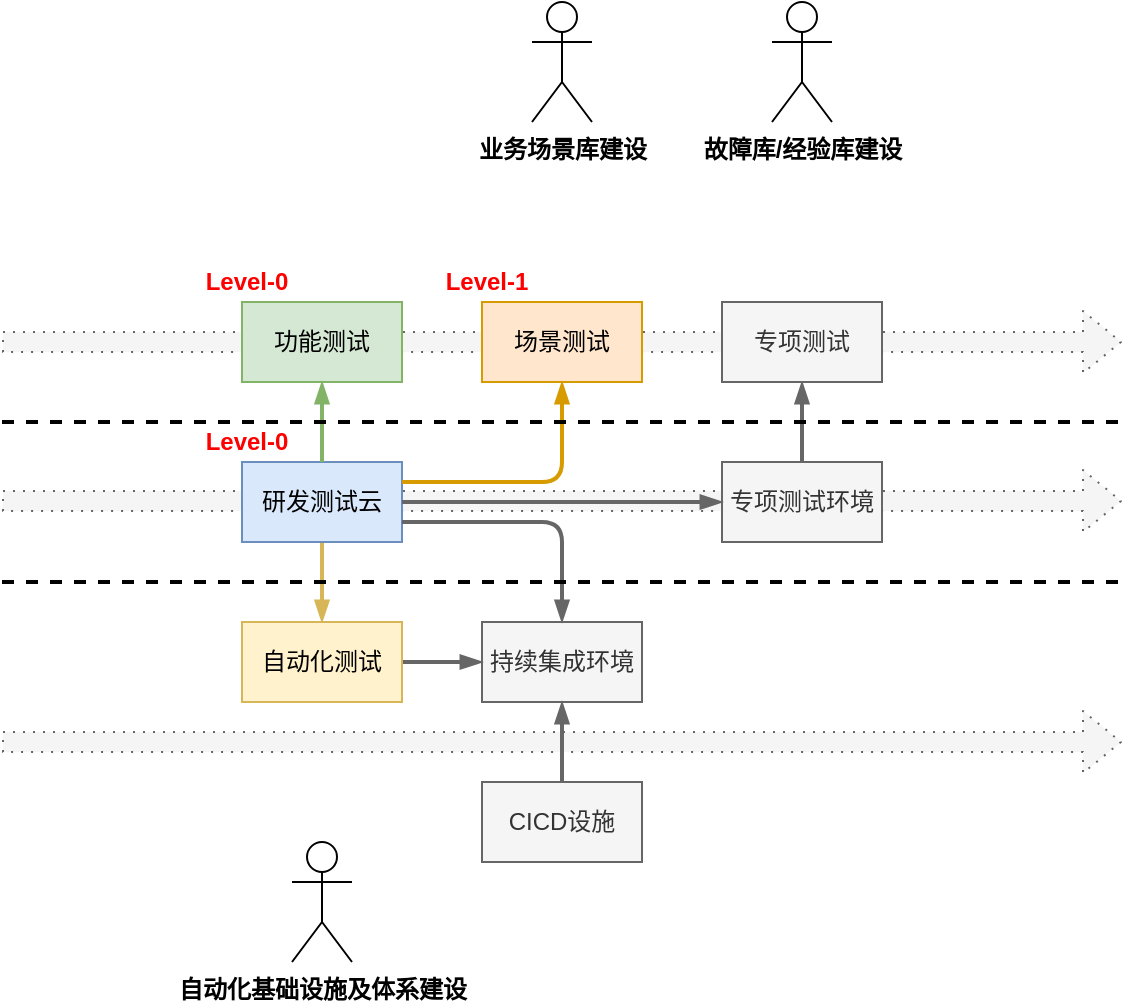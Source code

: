 <mxfile version="13.6.4" type="github"><diagram id="dmky0jSGNwLsJRqPpLDN" name="Page-1"><mxGraphModel dx="1292" dy="697" grid="1" gridSize="10" guides="1" tooltips="1" connect="1" arrows="1" fold="1" page="1" pageScale="1" pageWidth="827" pageHeight="1169" math="0" shadow="0"><root><mxCell id="0"/><mxCell id="1" parent="0"/><mxCell id="z0T9Hd9yDsxPu9KDGgF8-29" value="" style="shape=flexArrow;endArrow=classic;html=1;strokeWidth=1;dashed=1;dashPattern=1 4;fillColor=#f5f5f5;strokeColor=#666666;" edge="1" parent="1"><mxGeometry width="50" height="50" relative="1" as="geometry"><mxPoint x="80" y="540" as="sourcePoint"/><mxPoint x="640" y="540" as="targetPoint"/></mxGeometry></mxCell><mxCell id="z0T9Hd9yDsxPu9KDGgF8-28" value="" style="shape=flexArrow;endArrow=classic;html=1;strokeWidth=1;dashed=1;dashPattern=1 4;fillColor=#f5f5f5;strokeColor=#666666;" edge="1" parent="1"><mxGeometry width="50" height="50" relative="1" as="geometry"><mxPoint x="80" y="419.5" as="sourcePoint"/><mxPoint x="640" y="419.5" as="targetPoint"/></mxGeometry></mxCell><mxCell id="z0T9Hd9yDsxPu9KDGgF8-27" value="" style="shape=flexArrow;endArrow=classic;html=1;strokeWidth=1;dashed=1;dashPattern=1 4;fillColor=#f5f5f5;strokeColor=#666666;" edge="1" parent="1"><mxGeometry width="50" height="50" relative="1" as="geometry"><mxPoint x="80" y="340" as="sourcePoint"/><mxPoint x="640" y="340" as="targetPoint"/></mxGeometry></mxCell><mxCell id="z0T9Hd9yDsxPu9KDGgF8-1" value="功能测试" style="rounded=0;whiteSpace=wrap;html=1;fillColor=#d5e8d4;strokeColor=#82b366;" vertex="1" parent="1"><mxGeometry x="200" y="320" width="80" height="40" as="geometry"/></mxCell><mxCell id="z0T9Hd9yDsxPu9KDGgF8-2" value="场景测试" style="rounded=0;whiteSpace=wrap;html=1;fillColor=#ffe6cc;strokeColor=#d79b00;" vertex="1" parent="1"><mxGeometry x="320" y="320" width="80" height="40" as="geometry"/></mxCell><mxCell id="z0T9Hd9yDsxPu9KDGgF8-22" value="" style="edgeStyle=orthogonalEdgeStyle;rounded=0;orthogonalLoop=1;jettySize=auto;html=1;endArrow=blockThin;endFill=1;strokeWidth=2;fillColor=#fff2cc;strokeColor=#d6b656;" edge="1" parent="1" source="z0T9Hd9yDsxPu9KDGgF8-3" target="z0T9Hd9yDsxPu9KDGgF8-13"><mxGeometry relative="1" as="geometry"/></mxCell><mxCell id="z0T9Hd9yDsxPu9KDGgF8-3" value="研发测试云" style="rounded=0;whiteSpace=wrap;html=1;fillColor=#dae8fc;strokeColor=#6c8ebf;" vertex="1" parent="1"><mxGeometry x="200" y="400" width="80" height="40" as="geometry"/></mxCell><mxCell id="z0T9Hd9yDsxPu9KDGgF8-20" value="" style="edgeStyle=orthogonalEdgeStyle;rounded=0;orthogonalLoop=1;jettySize=auto;html=1;endArrow=blockThin;endFill=1;strokeWidth=2;fillColor=#f5f5f5;strokeColor=#666666;" edge="1" parent="1" source="z0T9Hd9yDsxPu9KDGgF8-4" target="z0T9Hd9yDsxPu9KDGgF8-5"><mxGeometry relative="1" as="geometry"/></mxCell><mxCell id="z0T9Hd9yDsxPu9KDGgF8-4" value="专项测试环境" style="rounded=0;whiteSpace=wrap;html=1;fillColor=#f5f5f5;strokeColor=#666666;fontColor=#333333;" vertex="1" parent="1"><mxGeometry x="440" y="400" width="80" height="40" as="geometry"/></mxCell><mxCell id="z0T9Hd9yDsxPu9KDGgF8-5" value="专项测试" style="rounded=0;whiteSpace=wrap;html=1;fillColor=#f5f5f5;strokeColor=#666666;fontColor=#333333;" vertex="1" parent="1"><mxGeometry x="440" y="320" width="80" height="40" as="geometry"/></mxCell><mxCell id="z0T9Hd9yDsxPu9KDGgF8-6" value="" style="edgeStyle=elbowEdgeStyle;elbow=horizontal;endArrow=blockThin;html=1;exitX=0.5;exitY=0;exitDx=0;exitDy=0;entryX=0.5;entryY=1;entryDx=0;entryDy=0;strokeWidth=2;endFill=1;fillColor=#d5e8d4;strokeColor=#82b366;" edge="1" parent="1" source="z0T9Hd9yDsxPu9KDGgF8-3" target="z0T9Hd9yDsxPu9KDGgF8-1"><mxGeometry width="50" height="50" relative="1" as="geometry"><mxPoint x="270" y="620" as="sourcePoint"/><mxPoint x="320" y="570" as="targetPoint"/></mxGeometry></mxCell><mxCell id="z0T9Hd9yDsxPu9KDGgF8-7" value="" style="edgeStyle=elbowEdgeStyle;elbow=horizontal;endArrow=blockThin;html=1;exitX=1;exitY=0.25;exitDx=0;exitDy=0;entryX=0.5;entryY=1;entryDx=0;entryDy=0;strokeWidth=2;endFill=1;fillColor=#ffe6cc;strokeColor=#d79b00;" edge="1" parent="1" source="z0T9Hd9yDsxPu9KDGgF8-3" target="z0T9Hd9yDsxPu9KDGgF8-2"><mxGeometry width="50" height="50" relative="1" as="geometry"><mxPoint x="250" y="410" as="sourcePoint"/><mxPoint x="250" y="370" as="targetPoint"/><Array as="points"><mxPoint x="360" y="390"/></Array></mxGeometry></mxCell><mxCell id="z0T9Hd9yDsxPu9KDGgF8-8" value="" style="edgeStyle=elbowEdgeStyle;elbow=horizontal;endArrow=blockThin;html=1;exitX=1;exitY=0.5;exitDx=0;exitDy=0;entryX=0;entryY=0.5;entryDx=0;entryDy=0;strokeWidth=2;endFill=1;fillColor=#f5f5f5;strokeColor=#666666;" edge="1" parent="1" source="z0T9Hd9yDsxPu9KDGgF8-3" target="z0T9Hd9yDsxPu9KDGgF8-4"><mxGeometry width="50" height="50" relative="1" as="geometry"><mxPoint x="290" y="420" as="sourcePoint"/><mxPoint x="370" y="370" as="targetPoint"/><Array as="points"><mxPoint x="380" y="430"/></Array></mxGeometry></mxCell><mxCell id="z0T9Hd9yDsxPu9KDGgF8-10" value="持续集成环境" style="rounded=0;whiteSpace=wrap;html=1;fillColor=#f5f5f5;strokeColor=#666666;fontColor=#333333;" vertex="1" parent="1"><mxGeometry x="320" y="480" width="80" height="40" as="geometry"/></mxCell><mxCell id="z0T9Hd9yDsxPu9KDGgF8-21" value="" style="edgeStyle=orthogonalEdgeStyle;rounded=0;orthogonalLoop=1;jettySize=auto;html=1;endArrow=blockThin;endFill=1;strokeWidth=2;fillColor=#f5f5f5;strokeColor=#666666;" edge="1" parent="1" source="z0T9Hd9yDsxPu9KDGgF8-12" target="z0T9Hd9yDsxPu9KDGgF8-10"><mxGeometry relative="1" as="geometry"/></mxCell><mxCell id="z0T9Hd9yDsxPu9KDGgF8-12" value="CICD设施" style="rounded=0;whiteSpace=wrap;html=1;fillColor=#f5f5f5;strokeColor=#666666;fontColor=#333333;" vertex="1" parent="1"><mxGeometry x="320" y="560" width="80" height="40" as="geometry"/></mxCell><mxCell id="z0T9Hd9yDsxPu9KDGgF8-23" value="" style="edgeStyle=orthogonalEdgeStyle;rounded=0;orthogonalLoop=1;jettySize=auto;html=1;endArrow=blockThin;endFill=1;strokeWidth=2;fillColor=#f5f5f5;strokeColor=#666666;" edge="1" parent="1" source="z0T9Hd9yDsxPu9KDGgF8-13" target="z0T9Hd9yDsxPu9KDGgF8-10"><mxGeometry relative="1" as="geometry"/></mxCell><mxCell id="z0T9Hd9yDsxPu9KDGgF8-13" value="自动化测试" style="rounded=0;whiteSpace=wrap;html=1;fillColor=#fff2cc;strokeColor=#d6b656;" vertex="1" parent="1"><mxGeometry x="200" y="480" width="80" height="40" as="geometry"/></mxCell><mxCell id="z0T9Hd9yDsxPu9KDGgF8-18" value="" style="edgeStyle=elbowEdgeStyle;elbow=horizontal;endArrow=blockThin;html=1;exitX=1;exitY=0.75;exitDx=0;exitDy=0;entryX=0.5;entryY=0;entryDx=0;entryDy=0;strokeWidth=2;endFill=1;fillColor=#f5f5f5;strokeColor=#666666;" edge="1" parent="1" source="z0T9Hd9yDsxPu9KDGgF8-3" target="z0T9Hd9yDsxPu9KDGgF8-10"><mxGeometry width="50" height="50" relative="1" as="geometry"><mxPoint x="550" y="430" as="sourcePoint"/><mxPoint x="470" y="570" as="targetPoint"/><Array as="points"><mxPoint x="360" y="450"/></Array></mxGeometry></mxCell><mxCell id="z0T9Hd9yDsxPu9KDGgF8-24" value="" style="endArrow=none;dashed=1;html=1;strokeWidth=2;" edge="1" parent="1"><mxGeometry width="50" height="50" relative="1" as="geometry"><mxPoint x="80" y="380" as="sourcePoint"/><mxPoint x="640" y="380" as="targetPoint"/></mxGeometry></mxCell><mxCell id="z0T9Hd9yDsxPu9KDGgF8-25" value="" style="endArrow=none;dashed=1;html=1;strokeWidth=2;" edge="1" parent="1"><mxGeometry width="50" height="50" relative="1" as="geometry"><mxPoint x="80" y="460" as="sourcePoint"/><mxPoint x="640" y="460" as="targetPoint"/></mxGeometry></mxCell><mxCell id="z0T9Hd9yDsxPu9KDGgF8-30" value="业务场景库建设" style="shape=umlActor;verticalLabelPosition=bottom;verticalAlign=top;html=1;outlineConnect=0;fontStyle=1;" vertex="1" parent="1"><mxGeometry x="345" y="170" width="30" height="60" as="geometry"/></mxCell><mxCell id="z0T9Hd9yDsxPu9KDGgF8-31" value="故障库/经验库建设" style="shape=umlActor;verticalLabelPosition=bottom;verticalAlign=top;html=1;outlineConnect=0;fontStyle=1;" vertex="1" parent="1"><mxGeometry x="465" y="170" width="30" height="60" as="geometry"/></mxCell><mxCell id="z0T9Hd9yDsxPu9KDGgF8-32" value="自动化基础设施及体系建设" style="shape=umlActor;verticalLabelPosition=bottom;verticalAlign=top;html=1;outlineConnect=0;fontStyle=1;" vertex="1" parent="1"><mxGeometry x="225" y="590" width="30" height="60" as="geometry"/></mxCell><mxCell id="z0T9Hd9yDsxPu9KDGgF8-34" value="&lt;b&gt;Level-0&lt;/b&gt;" style="text;html=1;strokeColor=none;fillColor=none;align=center;verticalAlign=middle;whiteSpace=wrap;rounded=0;fontColor=#FF0000;" vertex="1" parent="1"><mxGeometry x="180" y="380" width="45" height="20" as="geometry"/></mxCell><mxCell id="z0T9Hd9yDsxPu9KDGgF8-35" value="&lt;b&gt;Level-0&lt;/b&gt;" style="text;html=1;strokeColor=none;fillColor=none;align=center;verticalAlign=middle;whiteSpace=wrap;rounded=0;fontColor=#FF0000;" vertex="1" parent="1"><mxGeometry x="180" y="300" width="45" height="20" as="geometry"/></mxCell><mxCell id="z0T9Hd9yDsxPu9KDGgF8-37" value="&lt;b&gt;Level-1&lt;/b&gt;" style="text;html=1;strokeColor=none;fillColor=none;align=center;verticalAlign=middle;whiteSpace=wrap;rounded=0;fontColor=#FF0000;" vertex="1" parent="1"><mxGeometry x="300" y="300" width="45" height="20" as="geometry"/></mxCell></root></mxGraphModel></diagram></mxfile>